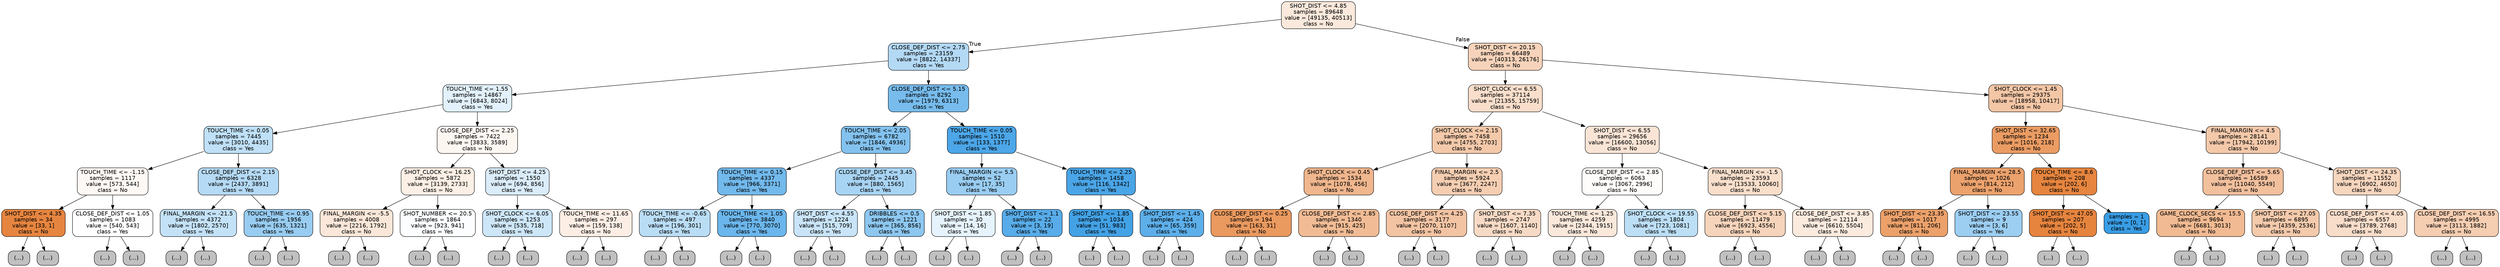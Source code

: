 digraph Tree {
node [shape=box, style="filled, rounded", color="black", fontname=helvetica] ;
edge [fontname=helvetica] ;
0 [label="SHOT_DIST <= 4.85\nsamples = 89648\nvalue = [49135, 40513]\nclass = No", fillcolor="#fae9dc"] ;
1 [label="CLOSE_DEF_DIST <= 2.75\nsamples = 23159\nvalue = [8822, 14337]\nclass = Yes", fillcolor="#b3d9f5"] ;
0 -> 1 [labeldistance=2.5, labelangle=45, headlabel="True"] ;
2 [label="TOUCH_TIME <= 1.55\nsamples = 14867\nvalue = [6843, 8024]\nclass = Yes", fillcolor="#e2f1fb"] ;
1 -> 2 ;
3 [label="TOUCH_TIME <= 0.05\nsamples = 7445\nvalue = [3010, 4435]\nclass = Yes", fillcolor="#bfe0f7"] ;
2 -> 3 ;
4 [label="TOUCH_TIME <= -1.15\nsamples = 1117\nvalue = [573, 544]\nclass = No", fillcolor="#fef9f5"] ;
3 -> 4 ;
5 [label="SHOT_DIST <= 4.35\nsamples = 34\nvalue = [33, 1]\nclass = No", fillcolor="#e6853f"] ;
4 -> 5 ;
6 [label="(...)", fillcolor="#C0C0C0"] ;
5 -> 6 ;
7 [label="(...)", fillcolor="#C0C0C0"] ;
5 -> 7 ;
10 [label="CLOSE_DEF_DIST <= 1.05\nsamples = 1083\nvalue = [540, 543]\nclass = Yes", fillcolor="#fefeff"] ;
4 -> 10 ;
11 [label="(...)", fillcolor="#C0C0C0"] ;
10 -> 11 ;
196 [label="(...)", fillcolor="#C0C0C0"] ;
10 -> 196 ;
611 [label="CLOSE_DEF_DIST <= 2.15\nsamples = 6328\nvalue = [2437, 3891]\nclass = Yes", fillcolor="#b5daf5"] ;
3 -> 611 ;
612 [label="FINAL_MARGIN <= -21.5\nsamples = 4372\nvalue = [1802, 2570]\nclass = Yes", fillcolor="#c4e2f7"] ;
611 -> 612 ;
613 [label="(...)", fillcolor="#C0C0C0"] ;
612 -> 613 ;
732 [label="(...)", fillcolor="#C0C0C0"] ;
612 -> 732 ;
2927 [label="TOUCH_TIME <= 0.95\nsamples = 1956\nvalue = [635, 1321]\nclass = Yes", fillcolor="#98ccf1"] ;
611 -> 2927 ;
2928 [label="(...)", fillcolor="#C0C0C0"] ;
2927 -> 2928 ;
3563 [label="(...)", fillcolor="#C0C0C0"] ;
2927 -> 3563 ;
3904 [label="CLOSE_DEF_DIST <= 2.25\nsamples = 7422\nvalue = [3833, 3589]\nclass = No", fillcolor="#fdf7f2"] ;
2 -> 3904 ;
3905 [label="SHOT_CLOCK <= 16.25\nsamples = 5872\nvalue = [3139, 2733]\nclass = No", fillcolor="#fcefe5"] ;
3904 -> 3905 ;
3906 [label="FINAL_MARGIN <= -5.5\nsamples = 4008\nvalue = [2216, 1792]\nclass = No", fillcolor="#fae7d9"] ;
3905 -> 3906 ;
3907 [label="(...)", fillcolor="#C0C0C0"] ;
3906 -> 3907 ;
4704 [label="(...)", fillcolor="#C0C0C0"] ;
3906 -> 4704 ;
6041 [label="SHOT_NUMBER <= 20.5\nsamples = 1864\nvalue = [923, 941]\nclass = Yes", fillcolor="#fbfdff"] ;
3905 -> 6041 ;
6042 [label="(...)", fillcolor="#C0C0C0"] ;
6041 -> 6042 ;
6997 [label="(...)", fillcolor="#C0C0C0"] ;
6041 -> 6997 ;
7008 [label="SHOT_DIST <= 4.25\nsamples = 1550\nvalue = [694, 856]\nclass = Yes", fillcolor="#daecfa"] ;
3904 -> 7008 ;
7009 [label="SHOT_CLOCK <= 6.05\nsamples = 1253\nvalue = [535, 718]\nclass = Yes", fillcolor="#cde6f8"] ;
7008 -> 7009 ;
7010 [label="(...)", fillcolor="#C0C0C0"] ;
7009 -> 7010 ;
7091 [label="(...)", fillcolor="#C0C0C0"] ;
7009 -> 7091 ;
7676 [label="TOUCH_TIME <= 11.65\nsamples = 297\nvalue = [159, 138]\nclass = No", fillcolor="#fceee5"] ;
7008 -> 7676 ;
7677 [label="(...)", fillcolor="#C0C0C0"] ;
7676 -> 7677 ;
7826 [label="(...)", fillcolor="#C0C0C0"] ;
7676 -> 7826 ;
7829 [label="CLOSE_DEF_DIST <= 5.15\nsamples = 8292\nvalue = [1979, 6313]\nclass = Yes", fillcolor="#77bced"] ;
1 -> 7829 ;
7830 [label="TOUCH_TIME <= 2.05\nsamples = 6782\nvalue = [1846, 4936]\nclass = Yes", fillcolor="#83c2ef"] ;
7829 -> 7830 ;
7831 [label="TOUCH_TIME <= 0.15\nsamples = 4337\nvalue = [966, 3371]\nclass = Yes", fillcolor="#72b9ec"] ;
7830 -> 7831 ;
7832 [label="TOUCH_TIME <= -0.65\nsamples = 497\nvalue = [196, 301]\nclass = Yes", fillcolor="#baddf6"] ;
7831 -> 7832 ;
7833 [label="(...)", fillcolor="#C0C0C0"] ;
7832 -> 7833 ;
7838 [label="(...)", fillcolor="#C0C0C0"] ;
7832 -> 7838 ;
8099 [label="TOUCH_TIME <= 1.05\nsamples = 3840\nvalue = [770, 3070]\nclass = Yes", fillcolor="#6bb6ec"] ;
7831 -> 8099 ;
8100 [label="(...)", fillcolor="#C0C0C0"] ;
8099 -> 8100 ;
9081 [label="(...)", fillcolor="#C0C0C0"] ;
8099 -> 9081 ;
9598 [label="CLOSE_DEF_DIST <= 3.45\nsamples = 2445\nvalue = [880, 1565]\nclass = Yes", fillcolor="#a8d4f4"] ;
7830 -> 9598 ;
9599 [label="SHOT_DIST <= 4.55\nsamples = 1224\nvalue = [515, 709]\nclass = Yes", fillcolor="#c9e4f8"] ;
9598 -> 9599 ;
9600 [label="(...)", fillcolor="#C0C0C0"] ;
9599 -> 9600 ;
10159 [label="(...)", fillcolor="#C0C0C0"] ;
9599 -> 10159 ;
10236 [label="DRIBBLES <= 0.5\nsamples = 1221\nvalue = [365, 856]\nclass = Yes", fillcolor="#8dc7f0"] ;
9598 -> 10236 ;
10237 [label="(...)", fillcolor="#C0C0C0"] ;
10236 -> 10237 ;
10258 [label="(...)", fillcolor="#C0C0C0"] ;
10236 -> 10258 ;
10781 [label="TOUCH_TIME <= 0.05\nsamples = 1510\nvalue = [133, 1377]\nclass = Yes", fillcolor="#4ca6e8"] ;
7829 -> 10781 ;
10782 [label="FINAL_MARGIN <= 5.5\nsamples = 52\nvalue = [17, 35]\nclass = Yes", fillcolor="#99cdf2"] ;
10781 -> 10782 ;
10783 [label="SHOT_DIST <= 1.85\nsamples = 30\nvalue = [14, 16]\nclass = Yes", fillcolor="#e6f3fc"] ;
10782 -> 10783 ;
10784 [label="(...)", fillcolor="#C0C0C0"] ;
10783 -> 10784 ;
10787 [label="(...)", fillcolor="#C0C0C0"] ;
10783 -> 10787 ;
10800 [label="SHOT_DIST <= 1.1\nsamples = 22\nvalue = [3, 19]\nclass = Yes", fillcolor="#58ace9"] ;
10782 -> 10800 ;
10801 [label="(...)", fillcolor="#C0C0C0"] ;
10800 -> 10801 ;
10802 [label="(...)", fillcolor="#C0C0C0"] ;
10800 -> 10802 ;
10807 [label="TOUCH_TIME <= 2.25\nsamples = 1458\nvalue = [116, 1342]\nclass = Yes", fillcolor="#4aa5e7"] ;
10781 -> 10807 ;
10808 [label="SHOT_DIST <= 1.85\nsamples = 1034\nvalue = [51, 983]\nclass = Yes", fillcolor="#43a2e6"] ;
10807 -> 10808 ;
10809 [label="(...)", fillcolor="#C0C0C0"] ;
10808 -> 10809 ;
10870 [label="(...)", fillcolor="#C0C0C0"] ;
10808 -> 10870 ;
10957 [label="SHOT_DIST <= 1.45\nsamples = 424\nvalue = [65, 359]\nclass = Yes", fillcolor="#5dafea"] ;
10807 -> 10957 ;
10958 [label="(...)", fillcolor="#C0C0C0"] ;
10957 -> 10958 ;
10975 [label="(...)", fillcolor="#C0C0C0"] ;
10957 -> 10975 ;
11082 [label="SHOT_DIST <= 20.15\nsamples = 66489\nvalue = [40313, 26176]\nclass = No", fillcolor="#f6d3ba"] ;
0 -> 11082 [labeldistance=2.5, labelangle=-45, headlabel="False"] ;
11083 [label="SHOT_CLOCK <= 6.55\nsamples = 37114\nvalue = [21355, 15759]\nclass = No", fillcolor="#f8decb"] ;
11082 -> 11083 ;
11084 [label="SHOT_CLOCK <= 2.15\nsamples = 7458\nvalue = [4755, 2703]\nclass = No", fillcolor="#f4c9aa"] ;
11083 -> 11084 ;
11085 [label="SHOT_CLOCK <= 0.45\nsamples = 1534\nvalue = [1078, 456]\nclass = No", fillcolor="#f0b68d"] ;
11084 -> 11085 ;
11086 [label="CLOSE_DEF_DIST <= 0.25\nsamples = 194\nvalue = [163, 31]\nclass = No", fillcolor="#ea995f"] ;
11085 -> 11086 ;
11087 [label="(...)", fillcolor="#C0C0C0"] ;
11086 -> 11087 ;
11088 [label="(...)", fillcolor="#C0C0C0"] ;
11086 -> 11088 ;
11155 [label="CLOSE_DEF_DIST <= 2.85\nsamples = 1340\nvalue = [915, 425]\nclass = No", fillcolor="#f1bc95"] ;
11085 -> 11155 ;
11156 [label="(...)", fillcolor="#C0C0C0"] ;
11155 -> 11156 ;
11405 [label="(...)", fillcolor="#C0C0C0"] ;
11155 -> 11405 ;
11780 [label="FINAL_MARGIN <= 2.5\nsamples = 5924\nvalue = [3677, 2247]\nclass = No", fillcolor="#f5ceb2"] ;
11084 -> 11780 ;
11781 [label="CLOSE_DEF_DIST <= 4.25\nsamples = 3177\nvalue = [2070, 1107]\nclass = No", fillcolor="#f3c4a3"] ;
11780 -> 11781 ;
11782 [label="(...)", fillcolor="#C0C0C0"] ;
11781 -> 11782 ;
12835 [label="(...)", fillcolor="#C0C0C0"] ;
11781 -> 12835 ;
13324 [label="SHOT_DIST <= 7.35\nsamples = 2747\nvalue = [1607, 1140]\nclass = No", fillcolor="#f7dac5"] ;
11780 -> 13324 ;
13325 [label="(...)", fillcolor="#C0C0C0"] ;
13324 -> 13325 ;
13674 [label="(...)", fillcolor="#C0C0C0"] ;
13324 -> 13674 ;
14741 [label="SHOT_DIST <= 6.55\nsamples = 29656\nvalue = [16600, 13056]\nclass = No", fillcolor="#f9e4d5"] ;
11083 -> 14741 ;
14742 [label="CLOSE_DEF_DIST <= 2.85\nsamples = 6063\nvalue = [3067, 2996]\nclass = No", fillcolor="#fefcfa"] ;
14741 -> 14742 ;
14743 [label="TOUCH_TIME <= 1.25\nsamples = 4259\nvalue = [2344, 1915]\nclass = No", fillcolor="#fae8db"] ;
14742 -> 14743 ;
14744 [label="(...)", fillcolor="#C0C0C0"] ;
14743 -> 14744 ;
15263 [label="(...)", fillcolor="#C0C0C0"] ;
14743 -> 15263 ;
16978 [label="SHOT_CLOCK <= 19.55\nsamples = 1804\nvalue = [723, 1081]\nclass = Yes", fillcolor="#bddff6"] ;
14742 -> 16978 ;
16979 [label="(...)", fillcolor="#C0C0C0"] ;
16978 -> 16979 ;
17696 [label="(...)", fillcolor="#C0C0C0"] ;
16978 -> 17696 ;
17883 [label="FINAL_MARGIN <= -1.5\nsamples = 23593\nvalue = [13533, 10060]\nclass = No", fillcolor="#f8dfcc"] ;
14741 -> 17883 ;
17884 [label="CLOSE_DEF_DIST <= 5.15\nsamples = 11479\nvalue = [6923, 4556]\nclass = No", fillcolor="#f6d4bb"] ;
17883 -> 17884 ;
17885 [label="(...)", fillcolor="#C0C0C0"] ;
17884 -> 17885 ;
22476 [label="(...)", fillcolor="#C0C0C0"] ;
17884 -> 22476 ;
23835 [label="CLOSE_DEF_DIST <= 3.85\nsamples = 12114\nvalue = [6610, 5504]\nclass = No", fillcolor="#fbeade"] ;
17883 -> 23835 ;
23836 [label="(...)", fillcolor="#C0C0C0"] ;
23835 -> 23836 ;
27129 [label="(...)", fillcolor="#C0C0C0"] ;
23835 -> 27129 ;
30288 [label="SHOT_CLOCK <= 1.45\nsamples = 29375\nvalue = [18958, 10417]\nclass = No", fillcolor="#f3c6a6"] ;
11082 -> 30288 ;
30289 [label="SHOT_DIST <= 32.65\nsamples = 1234\nvalue = [1016, 218]\nclass = No", fillcolor="#eb9c63"] ;
30288 -> 30289 ;
30290 [label="FINAL_MARGIN <= 28.5\nsamples = 1026\nvalue = [814, 212]\nclass = No", fillcolor="#eca26d"] ;
30289 -> 30290 ;
30291 [label="SHOT_DIST <= 23.35\nsamples = 1017\nvalue = [811, 206]\nclass = No", fillcolor="#eca16b"] ;
30290 -> 30291 ;
30292 [label="(...)", fillcolor="#C0C0C0"] ;
30291 -> 30292 ;
30409 [label="(...)", fillcolor="#C0C0C0"] ;
30291 -> 30409 ;
30700 [label="SHOT_DIST <= 23.55\nsamples = 9\nvalue = [3, 6]\nclass = Yes", fillcolor="#9ccef2"] ;
30290 -> 30700 ;
30701 [label="(...)", fillcolor="#C0C0C0"] ;
30700 -> 30701 ;
30704 [label="(...)", fillcolor="#C0C0C0"] ;
30700 -> 30704 ;
30705 [label="TOUCH_TIME <= 8.6\nsamples = 208\nvalue = [202, 6]\nclass = No", fillcolor="#e6853f"] ;
30289 -> 30705 ;
30706 [label="SHOT_DIST <= 47.05\nsamples = 207\nvalue = [202, 5]\nclass = No", fillcolor="#e6843e"] ;
30705 -> 30706 ;
30707 [label="(...)", fillcolor="#C0C0C0"] ;
30706 -> 30707 ;
30728 [label="(...)", fillcolor="#C0C0C0"] ;
30706 -> 30728 ;
30729 [label="samples = 1\nvalue = [0, 1]\nclass = Yes", fillcolor="#399de5"] ;
30705 -> 30729 ;
30730 [label="FINAL_MARGIN <= 4.5\nsamples = 28141\nvalue = [17942, 10199]\nclass = No", fillcolor="#f4c9aa"] ;
30288 -> 30730 ;
30731 [label="CLOSE_DEF_DIST <= 5.65\nsamples = 16589\nvalue = [11040, 5549]\nclass = No", fillcolor="#f2c09d"] ;
30730 -> 30731 ;
30732 [label="GAME_CLOCK_SECS <= 15.5\nsamples = 9694\nvalue = [6681, 3013]\nclass = No", fillcolor="#f1ba92"] ;
30731 -> 30732 ;
30733 [label="(...)", fillcolor="#C0C0C0"] ;
30732 -> 30733 ;
30916 [label="(...)", fillcolor="#C0C0C0"] ;
30732 -> 30916 ;
35417 [label="SHOT_DIST <= 27.05\nsamples = 6895\nvalue = [4359, 2536]\nclass = No", fillcolor="#f4caac"] ;
30731 -> 35417 ;
35418 [label="(...)", fillcolor="#C0C0C0"] ;
35417 -> 35418 ;
38961 [label="(...)", fillcolor="#C0C0C0"] ;
35417 -> 38961 ;
39034 [label="SHOT_DIST <= 24.35\nsamples = 11552\nvalue = [6902, 4650]\nclass = No", fillcolor="#f7d6be"] ;
30730 -> 39034 ;
39035 [label="CLOSE_DEF_DIST <= 4.05\nsamples = 6557\nvalue = [3789, 2768]\nclass = No", fillcolor="#f8ddca"] ;
39034 -> 39035 ;
39036 [label="(...)", fillcolor="#C0C0C0"] ;
39035 -> 39036 ;
39733 [label="(...)", fillcolor="#C0C0C0"] ;
39035 -> 39733 ;
42474 [label="CLOSE_DEF_DIST <= 16.55\nsamples = 4995\nvalue = [3113, 1882]\nclass = No", fillcolor="#f5cdb1"] ;
39034 -> 42474 ;
42475 [label="(...)", fillcolor="#C0C0C0"] ;
42474 -> 42475 ;
45040 [label="(...)", fillcolor="#C0C0C0"] ;
42474 -> 45040 ;
}